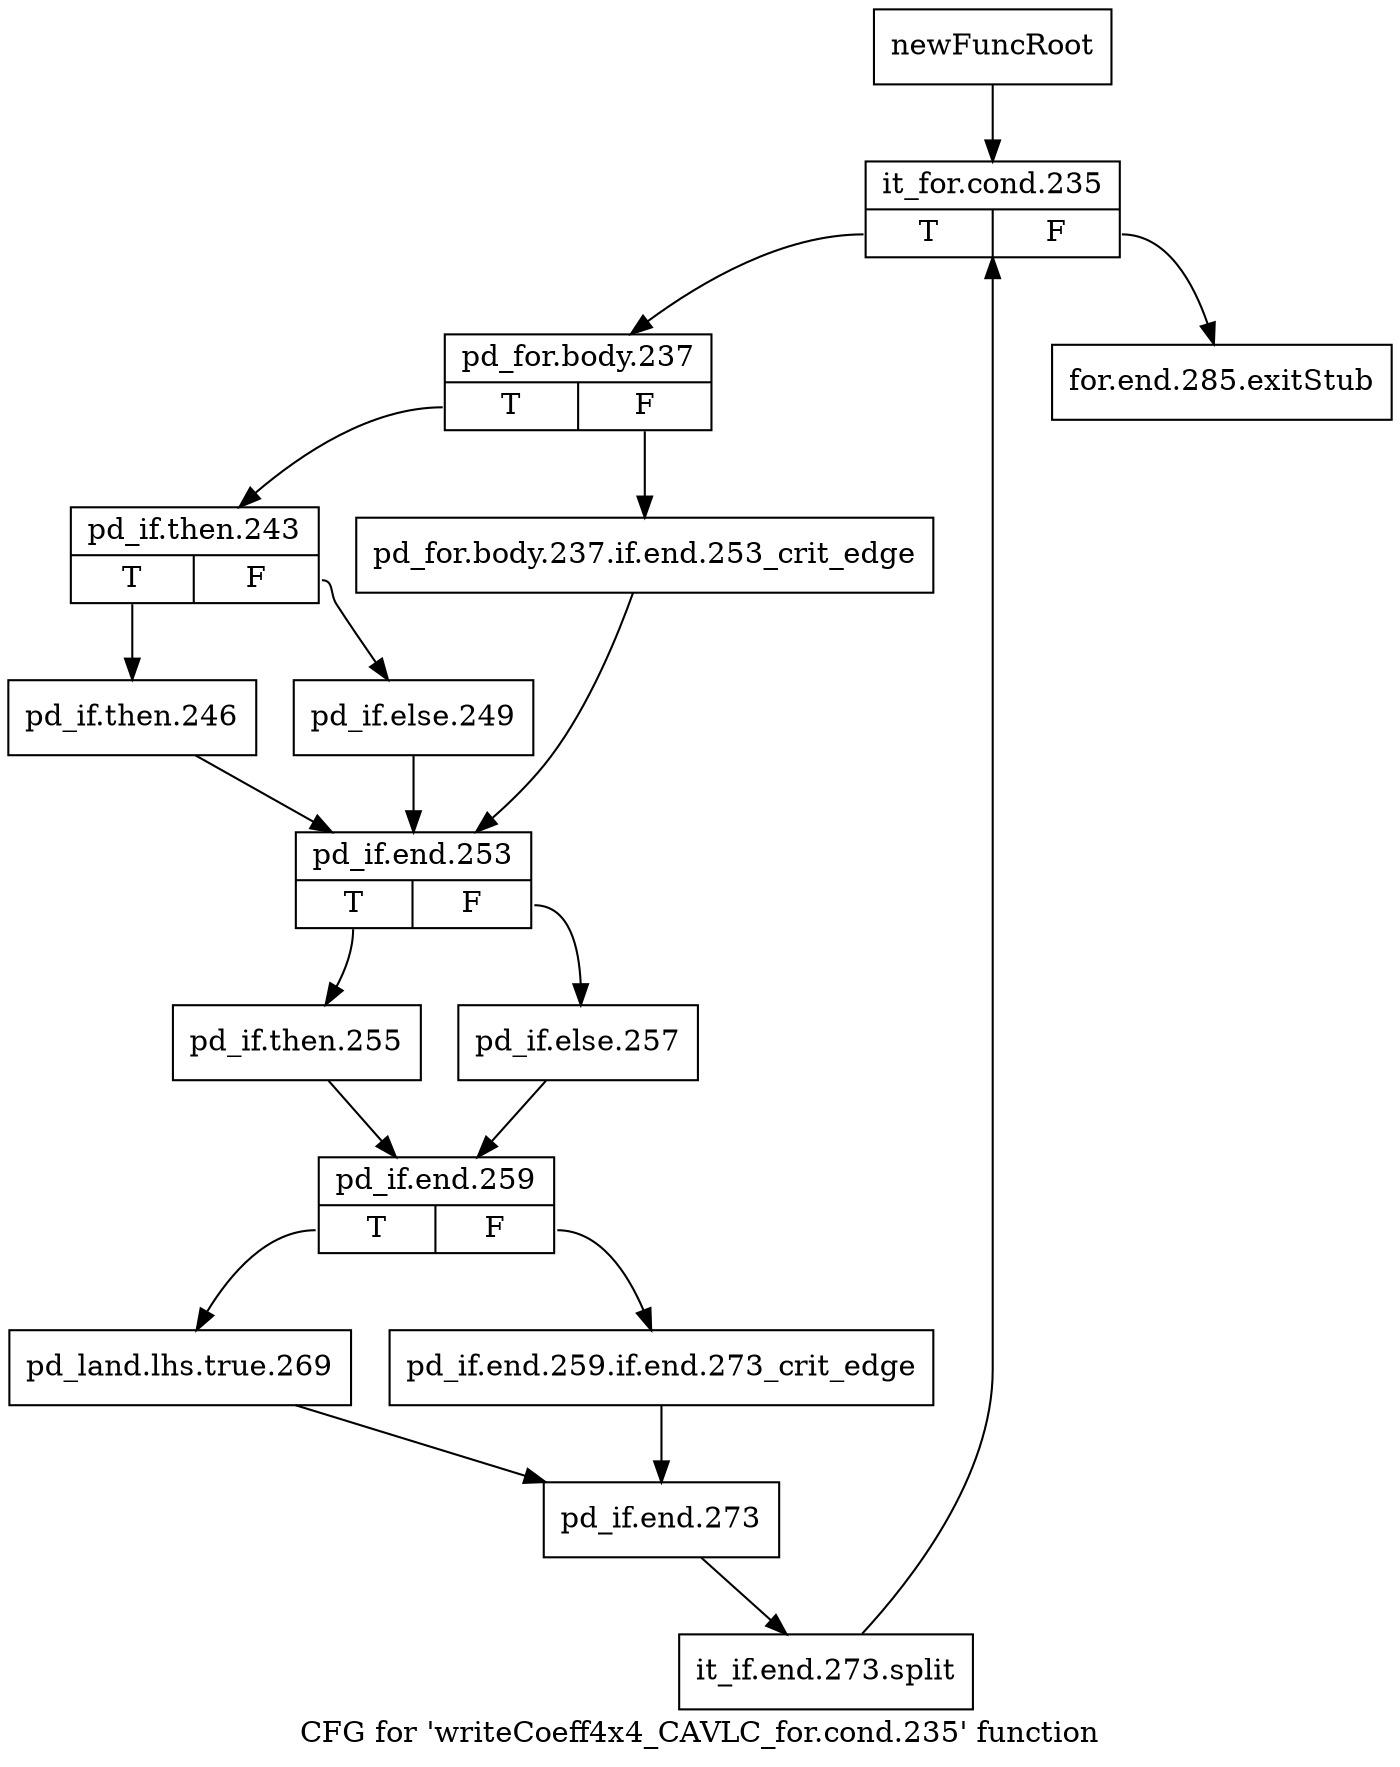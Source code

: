 digraph "CFG for 'writeCoeff4x4_CAVLC_for.cond.235' function" {
	label="CFG for 'writeCoeff4x4_CAVLC_for.cond.235' function";

	Node0x263eca0 [shape=record,label="{newFuncRoot}"];
	Node0x263eca0 -> Node0x23add50;
	Node0x23add00 [shape=record,label="{for.end.285.exitStub}"];
	Node0x23add50 [shape=record,label="{it_for.cond.235|{<s0>T|<s1>F}}"];
	Node0x23add50:s0 -> Node0x23adda0;
	Node0x23add50:s1 -> Node0x23add00;
	Node0x23adda0 [shape=record,label="{pd_for.body.237|{<s0>T|<s1>F}}"];
	Node0x23adda0:s0 -> Node0x23ade40;
	Node0x23adda0:s1 -> Node0x23addf0;
	Node0x23addf0 [shape=record,label="{pd_for.body.237.if.end.253_crit_edge}"];
	Node0x23addf0 -> Node0x23adf30;
	Node0x23ade40 [shape=record,label="{pd_if.then.243|{<s0>T|<s1>F}}"];
	Node0x23ade40:s0 -> Node0x23adee0;
	Node0x23ade40:s1 -> Node0x23ade90;
	Node0x23ade90 [shape=record,label="{pd_if.else.249}"];
	Node0x23ade90 -> Node0x23adf30;
	Node0x23adee0 [shape=record,label="{pd_if.then.246}"];
	Node0x23adee0 -> Node0x23adf30;
	Node0x23adf30 [shape=record,label="{pd_if.end.253|{<s0>T|<s1>F}}"];
	Node0x23adf30:s0 -> Node0x23adfd0;
	Node0x23adf30:s1 -> Node0x23adf80;
	Node0x23adf80 [shape=record,label="{pd_if.else.257}"];
	Node0x23adf80 -> Node0x23ae020;
	Node0x23adfd0 [shape=record,label="{pd_if.then.255}"];
	Node0x23adfd0 -> Node0x23ae020;
	Node0x23ae020 [shape=record,label="{pd_if.end.259|{<s0>T|<s1>F}}"];
	Node0x23ae020:s0 -> Node0x23ae0c0;
	Node0x23ae020:s1 -> Node0x23ae070;
	Node0x23ae070 [shape=record,label="{pd_if.end.259.if.end.273_crit_edge}"];
	Node0x23ae070 -> Node0x23ae110;
	Node0x23ae0c0 [shape=record,label="{pd_land.lhs.true.269}"];
	Node0x23ae0c0 -> Node0x23ae110;
	Node0x23ae110 [shape=record,label="{pd_if.end.273}"];
	Node0x23ae110 -> Node0x34ed300;
	Node0x34ed300 [shape=record,label="{it_if.end.273.split}"];
	Node0x34ed300 -> Node0x23add50;
}
